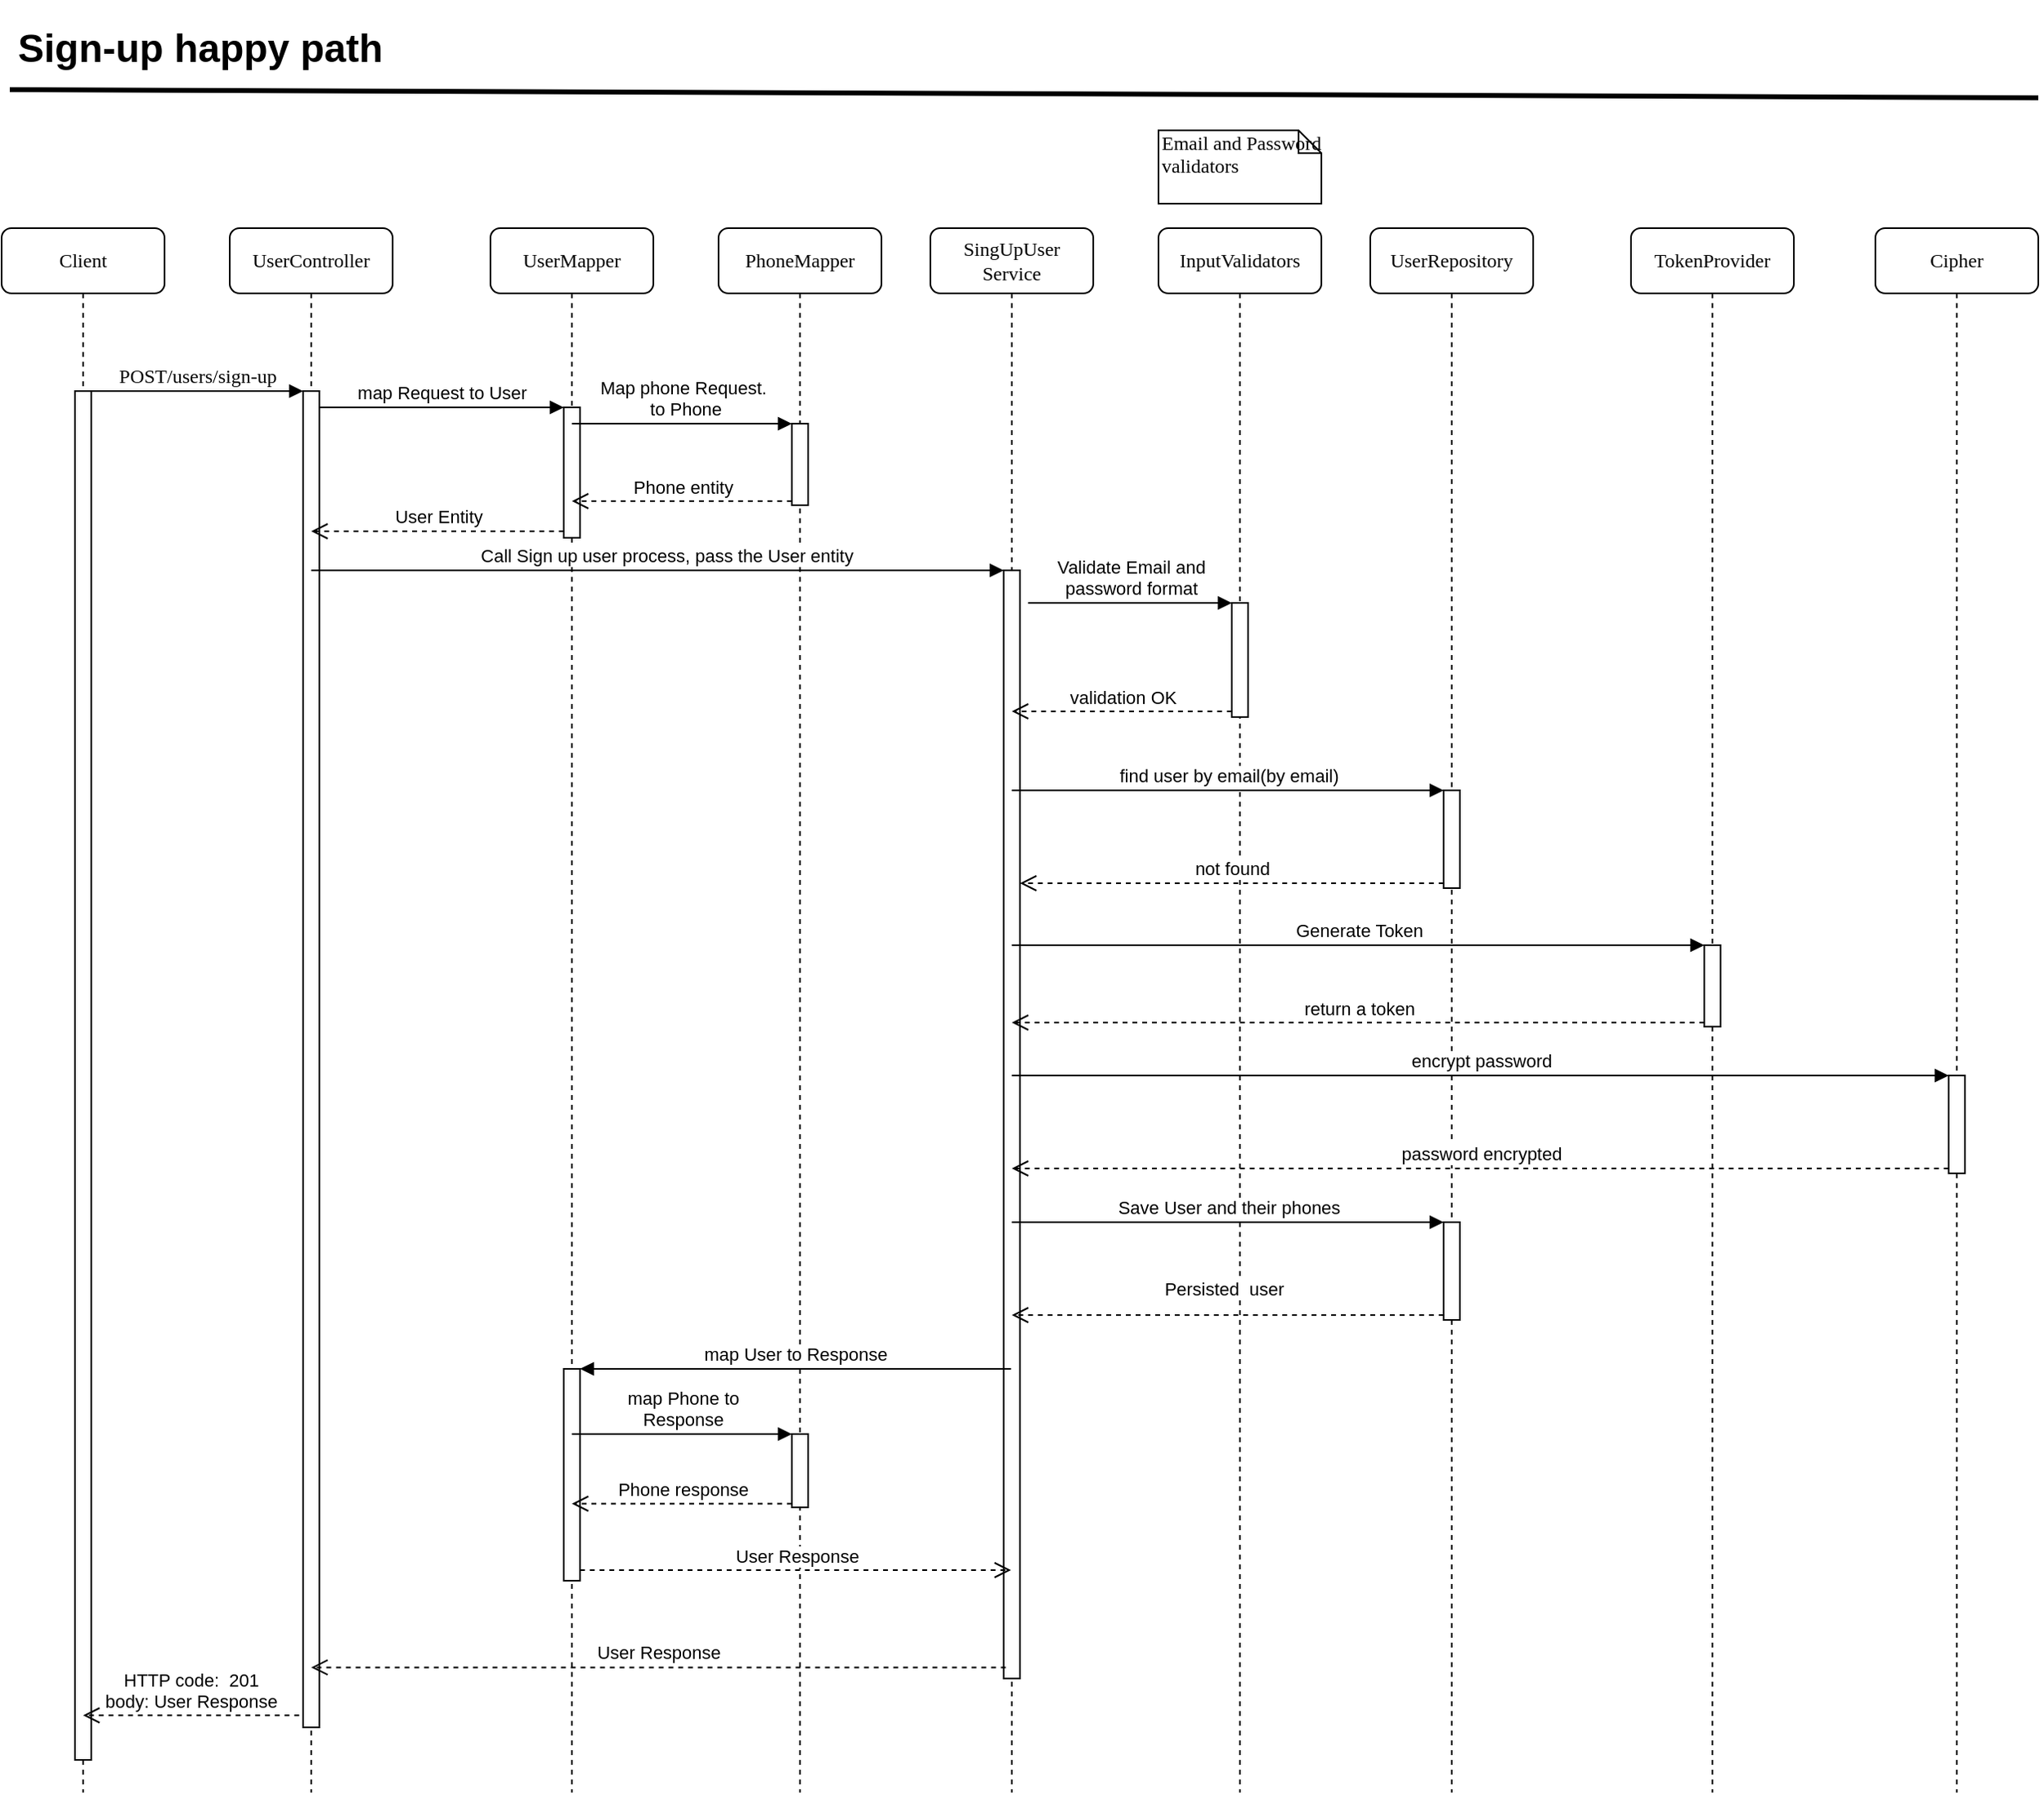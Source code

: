 <mxfile version="20.1.1" type="google"><diagram name="Page-1" id="13e1069c-82ec-6db2-03f1-153e76fe0fe0"><mxGraphModel grid="1" page="1" gridSize="10" guides="1" tooltips="1" connect="1" arrows="1" fold="1" pageScale="1" pageWidth="1100" pageHeight="850" background="none" math="0" shadow="0"><root><mxCell id="0"/><mxCell id="1" parent="0"/><mxCell id="7baba1c4bc27f4b0-2" value="UserController" style="shape=umlLifeline;perimeter=lifelinePerimeter;whiteSpace=wrap;html=1;container=1;collapsible=0;recursiveResize=0;outlineConnect=0;rounded=1;shadow=0;comic=0;labelBackgroundColor=none;strokeWidth=1;fontFamily=Verdana;fontSize=12;align=center;" vertex="1" parent="1"><mxGeometry x="250" y="190" width="100" height="960" as="geometry"/></mxCell><mxCell id="7baba1c4bc27f4b0-10" value="" style="html=1;points=[];perimeter=orthogonalPerimeter;rounded=0;shadow=0;comic=0;labelBackgroundColor=none;strokeWidth=1;fontFamily=Verdana;fontSize=12;align=center;" vertex="1" parent="7baba1c4bc27f4b0-2"><mxGeometry x="45" y="100" width="10" height="820" as="geometry"/></mxCell><mxCell id="7baba1c4bc27f4b0-3" value="SingUpUser&lt;br&gt;Service" style="shape=umlLifeline;perimeter=lifelinePerimeter;whiteSpace=wrap;html=1;container=1;collapsible=0;recursiveResize=0;outlineConnect=0;rounded=1;shadow=0;comic=0;labelBackgroundColor=none;strokeWidth=1;fontFamily=Verdana;fontSize=12;align=center;" vertex="1" parent="1"><mxGeometry x="680" y="190" width="100" height="960" as="geometry"/></mxCell><mxCell id="gvYJGQ942D_3T0Z9Sgvp-17" value="" style="html=1;points=[];perimeter=orthogonalPerimeter;" vertex="1" parent="7baba1c4bc27f4b0-3"><mxGeometry x="45" y="210" width="10" height="680" as="geometry"/></mxCell><mxCell id="7baba1c4bc27f4b0-4" value="InputValidators" style="shape=umlLifeline;perimeter=lifelinePerimeter;whiteSpace=wrap;html=1;container=1;collapsible=0;recursiveResize=0;outlineConnect=0;rounded=1;shadow=0;comic=0;labelBackgroundColor=none;strokeWidth=1;fontFamily=Verdana;fontSize=12;align=center;" vertex="1" parent="1"><mxGeometry x="820" y="190" width="100" height="960" as="geometry"/></mxCell><mxCell id="gvYJGQ942D_3T0Z9Sgvp-22" value="" style="html=1;points=[];perimeter=orthogonalPerimeter;" vertex="1" parent="7baba1c4bc27f4b0-4"><mxGeometry x="45" y="230" width="10" height="70" as="geometry"/></mxCell><mxCell id="7baba1c4bc27f4b0-5" value="UserRepository" style="shape=umlLifeline;perimeter=lifelinePerimeter;whiteSpace=wrap;html=1;container=1;collapsible=0;recursiveResize=0;outlineConnect=0;rounded=1;shadow=0;comic=0;labelBackgroundColor=none;strokeWidth=1;fontFamily=Verdana;fontSize=12;align=center;" vertex="1" parent="1"><mxGeometry x="950" y="190" width="100" height="960" as="geometry"/></mxCell><mxCell id="gvYJGQ942D_3T0Z9Sgvp-25" value="" style="html=1;points=[];perimeter=orthogonalPerimeter;" vertex="1" parent="7baba1c4bc27f4b0-5"><mxGeometry x="45" y="345" width="10" height="60" as="geometry"/></mxCell><mxCell id="gvYJGQ942D_3T0Z9Sgvp-36" value="" style="html=1;points=[];perimeter=orthogonalPerimeter;" vertex="1" parent="7baba1c4bc27f4b0-5"><mxGeometry x="45" y="610" width="10" height="60" as="geometry"/></mxCell><mxCell id="7baba1c4bc27f4b0-7" value="TokenProvider" style="shape=umlLifeline;perimeter=lifelinePerimeter;whiteSpace=wrap;html=1;container=1;collapsible=0;recursiveResize=0;outlineConnect=0;rounded=1;shadow=0;comic=0;labelBackgroundColor=none;strokeWidth=1;fontFamily=Verdana;fontSize=12;align=center;" vertex="1" parent="1"><mxGeometry x="1110" y="190" width="100" height="960" as="geometry"/></mxCell><mxCell id="gvYJGQ942D_3T0Z9Sgvp-28" value="" style="html=1;points=[];perimeter=orthogonalPerimeter;" vertex="1" parent="7baba1c4bc27f4b0-7"><mxGeometry x="45" y="440" width="10" height="50" as="geometry"/></mxCell><mxCell id="7baba1c4bc27f4b0-8" value="Client" style="shape=umlLifeline;perimeter=lifelinePerimeter;whiteSpace=wrap;html=1;container=1;collapsible=0;recursiveResize=0;outlineConnect=0;rounded=1;shadow=0;comic=0;labelBackgroundColor=none;strokeWidth=1;fontFamily=Verdana;fontSize=12;align=center;" vertex="1" parent="1"><mxGeometry x="110" y="190" width="100" height="960" as="geometry"/></mxCell><mxCell id="7baba1c4bc27f4b0-9" value="" style="html=1;points=[];perimeter=orthogonalPerimeter;rounded=0;shadow=0;comic=0;labelBackgroundColor=none;strokeWidth=1;fontFamily=Verdana;fontSize=12;align=center;" vertex="1" parent="7baba1c4bc27f4b0-8"><mxGeometry x="45" y="100" width="10" height="840" as="geometry"/></mxCell><mxCell id="7baba1c4bc27f4b0-11" value="POST/users/sign-up" style="html=1;verticalAlign=bottom;endArrow=block;entryX=0;entryY=0;labelBackgroundColor=none;fontFamily=Verdana;fontSize=12;edgeStyle=elbowEdgeStyle;elbow=vertical;" edge="1" parent="1" source="7baba1c4bc27f4b0-9" target="7baba1c4bc27f4b0-10"><mxGeometry relative="1" as="geometry"><mxPoint x="230" y="300" as="sourcePoint"/></mxGeometry></mxCell><mxCell id="7baba1c4bc27f4b0-43" value="Email and&amp;nbsp;Password validators" style="shape=note;whiteSpace=wrap;html=1;size=14;verticalAlign=top;align=left;spacingTop=-6;rounded=0;shadow=0;comic=0;labelBackgroundColor=none;strokeWidth=1;fontFamily=Verdana;fontSize=12" vertex="1" parent="1"><mxGeometry x="820" y="130" width="100" height="45" as="geometry"/></mxCell><mxCell id="gvYJGQ942D_3T0Z9Sgvp-1" value="Cipher" style="shape=umlLifeline;perimeter=lifelinePerimeter;whiteSpace=wrap;html=1;container=1;collapsible=0;recursiveResize=0;outlineConnect=0;rounded=1;shadow=0;comic=0;labelBackgroundColor=none;strokeWidth=1;fontFamily=Verdana;fontSize=12;align=center;" vertex="1" parent="1"><mxGeometry x="1260" y="190" width="100" height="960" as="geometry"/></mxCell><mxCell id="gvYJGQ942D_3T0Z9Sgvp-32" value="" style="html=1;points=[];perimeter=orthogonalPerimeter;" vertex="1" parent="gvYJGQ942D_3T0Z9Sgvp-1"><mxGeometry x="45" y="520" width="10" height="60" as="geometry"/></mxCell><mxCell id="gvYJGQ942D_3T0Z9Sgvp-3" value="UserMapper" style="shape=umlLifeline;perimeter=lifelinePerimeter;whiteSpace=wrap;html=1;container=1;collapsible=0;recursiveResize=0;outlineConnect=0;rounded=1;shadow=0;comic=0;labelBackgroundColor=none;strokeWidth=1;fontFamily=Verdana;fontSize=12;align=center;" vertex="1" parent="1"><mxGeometry x="410" y="190" width="100" height="960" as="geometry"/></mxCell><mxCell id="gvYJGQ942D_3T0Z9Sgvp-9" value="" style="html=1;points=[];perimeter=orthogonalPerimeter;" vertex="1" parent="gvYJGQ942D_3T0Z9Sgvp-3"><mxGeometry x="45" y="110" width="10" height="80" as="geometry"/></mxCell><mxCell id="gvYJGQ942D_3T0Z9Sgvp-39" value="" style="html=1;points=[];perimeter=orthogonalPerimeter;" vertex="1" parent="gvYJGQ942D_3T0Z9Sgvp-3"><mxGeometry x="45" y="700" width="10" height="130" as="geometry"/></mxCell><mxCell id="gvYJGQ942D_3T0Z9Sgvp-4" value="PhoneMapper" style="shape=umlLifeline;perimeter=lifelinePerimeter;whiteSpace=wrap;html=1;container=1;collapsible=0;recursiveResize=0;outlineConnect=0;rounded=1;shadow=0;comic=0;labelBackgroundColor=none;strokeWidth=1;fontFamily=Verdana;fontSize=12;align=center;" vertex="1" parent="1"><mxGeometry x="550" y="190" width="100" height="960" as="geometry"/></mxCell><mxCell id="gvYJGQ942D_3T0Z9Sgvp-14" value="" style="html=1;points=[];perimeter=orthogonalPerimeter;" vertex="1" parent="gvYJGQ942D_3T0Z9Sgvp-4"><mxGeometry x="45" y="120" width="10" height="50" as="geometry"/></mxCell><mxCell id="gvYJGQ942D_3T0Z9Sgvp-42" value="" style="html=1;points=[];perimeter=orthogonalPerimeter;" vertex="1" parent="gvYJGQ942D_3T0Z9Sgvp-4"><mxGeometry x="45" y="740" width="10" height="45" as="geometry"/></mxCell><mxCell id="gvYJGQ942D_3T0Z9Sgvp-10" value="map Request to User" style="html=1;verticalAlign=bottom;endArrow=block;entryX=0;entryY=0;rounded=0;" edge="1" parent="1" source="7baba1c4bc27f4b0-10" target="gvYJGQ942D_3T0Z9Sgvp-9"><mxGeometry relative="1" as="geometry"><mxPoint x="320" y="300" as="sourcePoint"/></mxGeometry></mxCell><mxCell id="gvYJGQ942D_3T0Z9Sgvp-11" value="User Entity" style="html=1;verticalAlign=bottom;endArrow=open;dashed=1;endSize=8;exitX=0;exitY=0.95;rounded=0;" edge="1" parent="1" source="gvYJGQ942D_3T0Z9Sgvp-9" target="7baba1c4bc27f4b0-2"><mxGeometry relative="1" as="geometry"><mxPoint x="380" y="366" as="targetPoint"/></mxGeometry></mxCell><mxCell id="gvYJGQ942D_3T0Z9Sgvp-15" value="Map phone Request.&lt;br&gt;&amp;nbsp;to Phone" style="html=1;verticalAlign=bottom;endArrow=block;entryX=0;entryY=0;rounded=0;" edge="1" parent="1" source="gvYJGQ942D_3T0Z9Sgvp-3" target="gvYJGQ942D_3T0Z9Sgvp-14"><mxGeometry relative="1" as="geometry"><mxPoint x="520" y="310" as="sourcePoint"/></mxGeometry></mxCell><mxCell id="gvYJGQ942D_3T0Z9Sgvp-16" value="Phone entity" style="html=1;verticalAlign=bottom;endArrow=open;dashed=1;endSize=8;exitX=0;exitY=0.95;rounded=0;" edge="1" parent="1" source="gvYJGQ942D_3T0Z9Sgvp-14" target="gvYJGQ942D_3T0Z9Sgvp-3"><mxGeometry relative="1" as="geometry"><mxPoint x="520" y="386" as="targetPoint"/></mxGeometry></mxCell><mxCell id="gvYJGQ942D_3T0Z9Sgvp-18" value="Call Sign up user process, pass the User entity" style="html=1;verticalAlign=bottom;endArrow=block;entryX=0;entryY=0;rounded=0;" edge="1" parent="1" source="7baba1c4bc27f4b0-2" target="gvYJGQ942D_3T0Z9Sgvp-17"><mxGeometry x="0.024" relative="1" as="geometry"><mxPoint x="660" y="400" as="sourcePoint"/><mxPoint as="offset"/></mxGeometry></mxCell><mxCell id="gvYJGQ942D_3T0Z9Sgvp-19" value="User Response" style="html=1;verticalAlign=bottom;endArrow=open;dashed=1;endSize=8;rounded=0;exitX=0.128;exitY=0.99;exitDx=0;exitDy=0;exitPerimeter=0;" edge="1" parent="1" source="gvYJGQ942D_3T0Z9Sgvp-17" target="7baba1c4bc27f4b0-2"><mxGeometry relative="1" as="geometry"><mxPoint x="660" y="476" as="targetPoint"/><mxPoint x="730" y="830" as="sourcePoint"/></mxGeometry></mxCell><mxCell id="gvYJGQ942D_3T0Z9Sgvp-23" value="Validate Email and &lt;br&gt;password format" style="html=1;verticalAlign=bottom;endArrow=block;entryX=0;entryY=0;rounded=0;" edge="1" parent="1" target="gvYJGQ942D_3T0Z9Sgvp-22"><mxGeometry relative="1" as="geometry"><mxPoint x="740" y="420" as="sourcePoint"/></mxGeometry></mxCell><mxCell id="gvYJGQ942D_3T0Z9Sgvp-24" value="validation OK" style="html=1;verticalAlign=bottom;endArrow=open;dashed=1;endSize=8;exitX=0;exitY=0.95;rounded=0;" edge="1" parent="1" source="gvYJGQ942D_3T0Z9Sgvp-22" target="7baba1c4bc27f4b0-3"><mxGeometry relative="1" as="geometry"><mxPoint x="760" y="526" as="targetPoint"/></mxGeometry></mxCell><mxCell id="gvYJGQ942D_3T0Z9Sgvp-26" value="find user by email(by email)" style="html=1;verticalAlign=bottom;endArrow=block;entryX=0;entryY=0;rounded=0;" edge="1" parent="1" source="7baba1c4bc27f4b0-3" target="gvYJGQ942D_3T0Z9Sgvp-25"><mxGeometry relative="1" as="geometry"><mxPoint x="925" y="520" as="sourcePoint"/></mxGeometry></mxCell><mxCell id="gvYJGQ942D_3T0Z9Sgvp-27" value="not found" style="html=1;verticalAlign=bottom;endArrow=open;dashed=1;endSize=8;exitX=0;exitY=0.95;rounded=0;" edge="1" parent="1" source="gvYJGQ942D_3T0Z9Sgvp-25" target="gvYJGQ942D_3T0Z9Sgvp-17"><mxGeometry relative="1" as="geometry"><mxPoint x="730" y="596" as="targetPoint"/></mxGeometry></mxCell><mxCell id="gvYJGQ942D_3T0Z9Sgvp-29" value="Generate Token" style="html=1;verticalAlign=bottom;endArrow=block;entryX=0;entryY=0;rounded=0;" edge="1" parent="1" source="7baba1c4bc27f4b0-3" target="gvYJGQ942D_3T0Z9Sgvp-28"><mxGeometry relative="1" as="geometry"><mxPoint x="1080" y="630" as="sourcePoint"/></mxGeometry></mxCell><mxCell id="gvYJGQ942D_3T0Z9Sgvp-30" value="return a token" style="html=1;verticalAlign=bottom;endArrow=open;dashed=1;endSize=8;exitX=0;exitY=0.95;rounded=0;" edge="1" parent="1" source="gvYJGQ942D_3T0Z9Sgvp-28" target="7baba1c4bc27f4b0-3"><mxGeometry relative="1" as="geometry"><mxPoint x="1080" y="706" as="targetPoint"/></mxGeometry></mxCell><mxCell id="gvYJGQ942D_3T0Z9Sgvp-33" value="encrypt password" style="html=1;verticalAlign=bottom;endArrow=block;entryX=0;entryY=0;rounded=0;" edge="1" parent="1" source="7baba1c4bc27f4b0-3" target="gvYJGQ942D_3T0Z9Sgvp-32"><mxGeometry relative="1" as="geometry"><mxPoint x="1235" y="690" as="sourcePoint"/></mxGeometry></mxCell><mxCell id="gvYJGQ942D_3T0Z9Sgvp-34" value="password encrypted" style="html=1;verticalAlign=bottom;endArrow=open;dashed=1;endSize=8;exitX=0;exitY=0.95;rounded=0;" edge="1" parent="1" source="gvYJGQ942D_3T0Z9Sgvp-32" target="7baba1c4bc27f4b0-3"><mxGeometry relative="1" as="geometry"><mxPoint x="1235" y="766" as="targetPoint"/></mxGeometry></mxCell><mxCell id="gvYJGQ942D_3T0Z9Sgvp-37" value="Save User and their phones" style="html=1;verticalAlign=bottom;endArrow=block;entryX=0;entryY=0;rounded=0;" edge="1" parent="1" source="7baba1c4bc27f4b0-3" target="gvYJGQ942D_3T0Z9Sgvp-36"><mxGeometry relative="1" as="geometry"><mxPoint x="925" y="780" as="sourcePoint"/></mxGeometry></mxCell><mxCell id="gvYJGQ942D_3T0Z9Sgvp-38" value="Persisted&amp;nbsp; user" style="html=1;verticalAlign=bottom;endArrow=open;dashed=1;endSize=8;exitX=0;exitY=0.95;rounded=0;" edge="1" parent="1" source="gvYJGQ942D_3T0Z9Sgvp-36" target="7baba1c4bc27f4b0-3"><mxGeometry x="0.017" y="-7" relative="1" as="geometry"><mxPoint x="925" y="856" as="targetPoint"/><mxPoint as="offset"/></mxGeometry></mxCell><mxCell id="gvYJGQ942D_3T0Z9Sgvp-40" value="map User to Response" style="html=1;verticalAlign=bottom;endArrow=block;entryX=1;entryY=0;rounded=0;" edge="1" parent="1" source="7baba1c4bc27f4b0-3" target="gvYJGQ942D_3T0Z9Sgvp-39"><mxGeometry relative="1" as="geometry"><mxPoint x="525" y="890" as="sourcePoint"/></mxGeometry></mxCell><mxCell id="gvYJGQ942D_3T0Z9Sgvp-41" value="User Response" style="html=1;verticalAlign=bottom;endArrow=open;dashed=1;endSize=8;exitX=1;exitY=0.95;rounded=0;" edge="1" parent="1" source="gvYJGQ942D_3T0Z9Sgvp-39" target="7baba1c4bc27f4b0-3"><mxGeometry relative="1" as="geometry"><mxPoint x="525" y="947" as="targetPoint"/></mxGeometry></mxCell><mxCell id="gvYJGQ942D_3T0Z9Sgvp-43" value="map Phone to&lt;br&gt;Response" style="html=1;verticalAlign=bottom;endArrow=block;entryX=0;entryY=0;rounded=0;" edge="1" parent="1" source="gvYJGQ942D_3T0Z9Sgvp-3" target="gvYJGQ942D_3T0Z9Sgvp-42"><mxGeometry relative="1" as="geometry"><mxPoint x="525" y="915" as="sourcePoint"/></mxGeometry></mxCell><mxCell id="gvYJGQ942D_3T0Z9Sgvp-44" value="Phone response" style="html=1;verticalAlign=bottom;endArrow=open;dashed=1;endSize=8;exitX=0;exitY=0.95;rounded=0;" edge="1" parent="1" source="gvYJGQ942D_3T0Z9Sgvp-42" target="gvYJGQ942D_3T0Z9Sgvp-3"><mxGeometry relative="1" as="geometry"><mxPoint x="525" y="991" as="targetPoint"/></mxGeometry></mxCell><mxCell id="gvYJGQ942D_3T0Z9Sgvp-45" value="HTTP code:&amp;nbsp; 201&lt;br&gt;body: User Response" style="html=1;verticalAlign=bottom;endArrow=open;dashed=1;endSize=8;rounded=0;exitX=-0.236;exitY=0.991;exitDx=0;exitDy=0;exitPerimeter=0;" edge="1" parent="1" source="7baba1c4bc27f4b0-10" target="7baba1c4bc27f4b0-8"><mxGeometry relative="1" as="geometry"><mxPoint x="305" y="1100" as="sourcePoint"/><mxPoint x="225" y="1100" as="targetPoint"/></mxGeometry></mxCell><mxCell id="BtJCWiv0HZCTZYQ-ndQT-1" value="&lt;h1&gt;Sign-up happy path&lt;/h1&gt;" style="text;html=1;strokeColor=none;fillColor=none;spacing=5;spacingTop=-20;whiteSpace=wrap;overflow=hidden;rounded=0;" vertex="1" parent="1"><mxGeometry x="115" y="60" width="1245" height="60" as="geometry"/></mxCell><mxCell id="BtJCWiv0HZCTZYQ-ndQT-2" value="" style="endArrow=none;html=1;rounded=0;exitX=0;exitY=0.75;exitDx=0;exitDy=0;strokeWidth=3;" edge="1" parent="1" source="BtJCWiv0HZCTZYQ-ndQT-1"><mxGeometry width="50" height="50" relative="1" as="geometry"><mxPoint x="560" y="130" as="sourcePoint"/><mxPoint x="1360" y="110" as="targetPoint"/></mxGeometry></mxCell></root></mxGraphModel></diagram></mxfile>